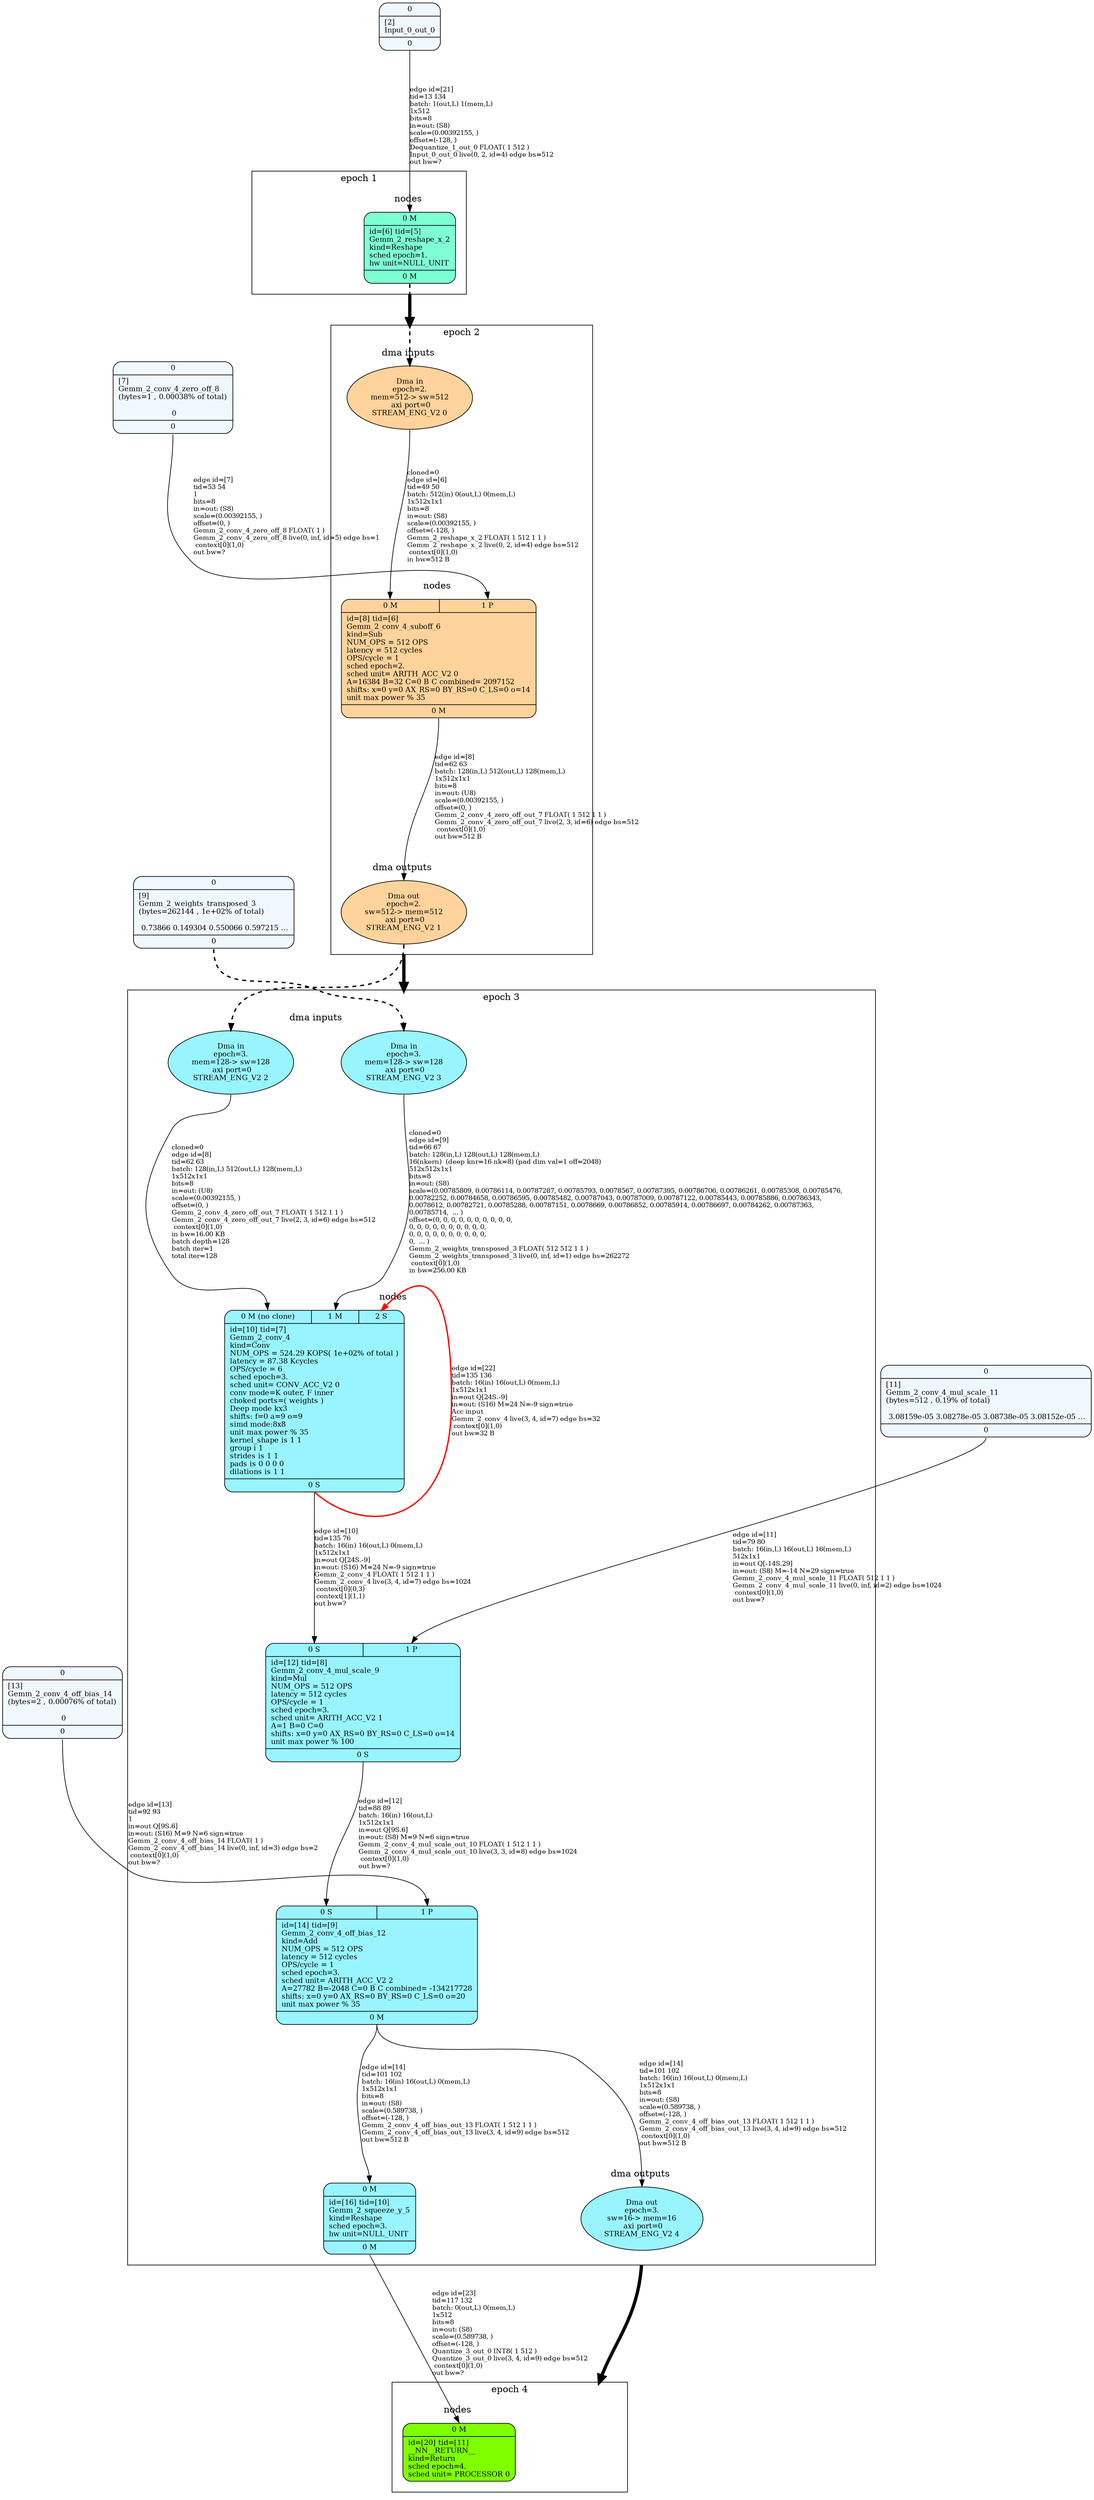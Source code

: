 digraph G {
graph [ fontsize=11 ];
node [ fontsize=11 ];
edge [ fontsize=10 ];
rankdir=BU
ranksep=1.5
nodesep=1
splines=spline
compound=true
Graphinfo [ label="" shape=plaintext, style=rounded, color=black, fontname="Arial-Bold" ];
subgraph cluster_1 { label="epoch 1"; fontsize=14; 
subgraph cluster_1_nodes { label="nodes "; peripheries=0;
Gemm_2_reshape_x_2 ;  }

subgraph cluster_dma_1_in { label=""; peripheries=0;
dummy_1[ style=invis ];  };
 }
subgraph cluster_2 { label="epoch 2"; fontsize=14; 
subgraph cluster_2_nodes { label="nodes "; peripheries=0;
Gemm_2_conv_4_suboff_6 ;  }

subgraph cluster_dma_2_in { label="dma inputs "; peripheries=0;
dma_0i2 ;  };

subgraph cluster_dma_2_out { label="dma outputs "; peripheries=0;
dma_1i2 ;  }
 }
Gemm_2_reshape_x_2:s -> dma_0i2:n [ltail="cluster_1" lhead=cluster_2 strength=1000 penwidth=5];
subgraph cluster_3 { label="epoch 3"; fontsize=14; 
subgraph cluster_3_nodes { label="nodes "; peripheries=0;
Gemm_2_conv_4 ; Gemm_2_conv_4_mul_scale_9 ; Gemm_2_conv_4_off_bias_12 ; Gemm_2_squeeze_y_5 ;  }

subgraph cluster_dma_3_in { label="dma inputs "; peripheries=0;
dma_3i3 ; dma_2i3 ;  };

subgraph cluster_dma_3_out { label="dma outputs "; peripheries=0;
dma_4i3 ;  }
 }
dma_1i2:s -> dma_3i3:n [ltail="cluster_2" lhead=cluster_3 strength=1000 penwidth=5];
subgraph cluster_4 { label="epoch 4"; fontsize=14; 
subgraph cluster_4_nodes { label="nodes "; peripheries=0;
__NN__RETURN__ ;  }

subgraph cluster_dma_4_in { label=""; peripheries=0;
dummy_4[ style=invis ];  };
 }
dma_4i3:s -> dummy_4:n [ltail="cluster_3" lhead=cluster_4 strength=1000 penwidth=5];
Gemm_2_conv_4_off_bias_14 [ label="{ { <i0> 0} |  [13]\lGemm_2_conv_4_off_bias_14\l(bytes=2 , 0.00076% of total)\l\l 0 | { <o0> 0} }", shape=record, fillcolor="aliceblue", style="rounded,filled"  ] ;
Input_0_out_0 [ label="{ { <i0> 0} |  [2]\lInput_0_out_0 | { <o0> 0} }", shape=record, fillcolor="aliceblue", style="rounded,filled"  ] ;
Gemm_2_weights_transposed_3 [ label="{ { <i0> 0} |  [9]\lGemm_2_weights_transposed_3\l(bytes=262144 , 1e+02% of total)\l\l 0.73866 0.149304 0.550066 0.597215 ... | { <o0> 0} }", shape=record, fillcolor="aliceblue", style="rounded,filled"  ] ;
Gemm_2_conv_4_mul_scale_11 [ label="{ { <i0> 0} |  [11]\lGemm_2_conv_4_mul_scale_11\l(bytes=512 , 0.19% of total)\l\l 3.08159e-05 3.08278e-05 3.08738e-05 3.08152e-05 ... | { <o0> 0} }", shape=record, fillcolor="aliceblue", style="rounded,filled"  ] ;
Gemm_2_conv_4_zero_off_8 [ label="{ { <i0> 0} |  [7]\lGemm_2_conv_4_zero_off_8\l(bytes=1 , 0.00038% of total)\l\l 0 | { <o0> 0} }", shape=record, fillcolor="aliceblue", style="rounded,filled"  ] ;
Gemm_2_reshape_x_2 [ label="{ { < i0>  0 M } | id=[6] tid=[5]\lGemm_2_reshape_x_2\lkind=Reshape\lsched epoch=1.\lhw unit=NULL_UNIT\l | { < o0>  0 M } }", shape=record, fillcolor="aquamarine", style="rounded,filled"  ] ;
dma_1i2 [ label="Dma out\nepoch=2.\nsw=512-> mem=512
 axi port=0\nSTREAM_ENG_V2 1", shape=ellipse, width=0.1, fillcolor="burlywood1", style="rounded,filled"  ]
Gemm_2_conv_4_suboff_6:o0:s->dma_1i2:n [ label="edge id=[8]\ltid=62 63\lbatch: 128(in,L) 512(out,L) 128(mem,L) \l1x512x1x1\lbits=8\lin=out: (U8)\lscale=(0.00392155, )\loffset=(0, )\lGemm_2_conv_4_zero_off_out_7 FLOAT( 1 512 1 1 )\lGemm_2_conv_4_zero_off_out_7 live(2, 3, id=6) edge bs=512\l context[0](1,0)\lout bw=512 B\l" ]; 
dma_0i2 [ label="Dma in\nepoch=2.\nmem=512-> sw=512
 axi port=0\nSTREAM_ENG_V2 0", shape=ellipse, width=0.1, fillcolor="burlywood1", style="rounded,filled"  ]
Gemm_2_conv_4_suboff_6 [ label="{ { < i0>  0 M  | < i1>  1 P } | id=[8] tid=[6]\lGemm_2_conv_4_suboff_6\lkind=Sub\lNUM_OPS = 512 OPS\llatency = 512 cycles\lOPS/cycle = 1\lsched epoch=2.\lsched unit= ARITH_ACC_V2 0\lA=16384 B=32 C=0 B C combined= 2097152\lshifts: x=0 y=0 AX_RS=0 BY_RS=0 C_LS=0 o=14\lunit max power % 35\l | { < o0>  0 M } }", shape=record, fillcolor="burlywood1", style="rounded,filled"  ] ;
dma_2i3 [ label="Dma in\nepoch=3.\nmem=128-> sw=128
 axi port=0\nSTREAM_ENG_V2 2", shape=ellipse, width=0.1, fillcolor="cadetblue1", style="rounded,filled"  ]
dma_3i3 [ label="Dma in\nepoch=3.\nmem=128-> sw=128
 axi port=0\nSTREAM_ENG_V2 3", shape=ellipse, width=0.1, fillcolor="cadetblue1", style="rounded,filled"  ]
Gemm_2_conv_4 [ label="{ { < i0>  0 M (no clone)  | < i1>  1 M  | < i2>  2 S } | id=[10] tid=[7]\lGemm_2_conv_4\lkind=Conv\lNUM_OPS = 524.29 KOPS( 1e+02% of total )\llatency = 87.38 Kcycles\lOPS/cycle = 6\lsched epoch=3.\lsched unit= CONV_ACC_V2 0\lconv mode=K outer, F inner\lchoked ports=( weights  )\lDeep mode kx3\lshifts: f=0 a=9 o=9\lsimd mode:8x8\lunit max power % 35\lkernel_shape is 1 1\lgroup i 1\lstrides is 1 1\lpads is 0 0 0 0\ldilations is 1 1\l | { < o0>  0 S } }", shape=record, fillcolor="cadetblue1", style="rounded,filled"  ] ;
Gemm_2_conv_4_mul_scale_9 [ label="{ { < i0>  0 S  | < i1>  1 P } | id=[12] tid=[8]\lGemm_2_conv_4_mul_scale_9\lkind=Mul\lNUM_OPS = 512 OPS\llatency = 512 cycles\lOPS/cycle = 1\lsched epoch=3.\lsched unit= ARITH_ACC_V2 1\lA=1 B=0 C=0\lshifts: x=0 y=0 AX_RS=0 BY_RS=0 C_LS=0 o=14\lunit max power % 100\l | { < o0>  0 S } }", shape=record, fillcolor="cadetblue1", style="rounded,filled"  ] ;
dma_4i3 [ label="Dma out\nepoch=3.\nsw=16-> mem=16
 axi port=0\nSTREAM_ENG_V2 4", shape=ellipse, width=0.1, fillcolor="cadetblue1", style="rounded,filled"  ]
Gemm_2_conv_4_off_bias_12:o0:s->dma_4i3:n [ label="edge id=[14]\ltid=101 102\lbatch: 16(in) 16(out,L) 0(mem,L) \l1x512x1x1\lbits=8\lin=out: (S8)\lscale=(0.589738, )\loffset=(-128, )\lGemm_2_conv_4_off_bias_out_13 FLOAT( 1 512 1 1 )\lGemm_2_conv_4_off_bias_out_13 live(3, 4, id=9) edge bs=512\l context[0](1,0)\lout bw=512 B\l" ]; 
Gemm_2_conv_4_off_bias_12 [ label="{ { < i0>  0 S  | < i1>  1 P } | id=[14] tid=[9]\lGemm_2_conv_4_off_bias_12\lkind=Add\lNUM_OPS = 512 OPS\llatency = 512 cycles\lOPS/cycle = 1\lsched epoch=3.\lsched unit= ARITH_ACC_V2 2\lA=27782 B=-2048 C=0 B C combined= -134217728\lshifts: x=0 y=0 AX_RS=0 BY_RS=0 C_LS=0 o=20\lunit max power % 35\l | { < o0>  0 M } }", shape=record, fillcolor="cadetblue1", style="rounded,filled"  ] ;
Gemm_2_squeeze_y_5 [ label="{ { < i0>  0 M } | id=[16] tid=[10]\lGemm_2_squeeze_y_5\lkind=Reshape\lsched epoch=3.\lhw unit=NULL_UNIT\l | { < o0>  0 M } }", shape=record, fillcolor="cadetblue1", style="rounded,filled"  ] ;
__NN__RETURN__ [ label="{ { < i0>  0 M } | id=[20] tid=[11]\l__NN__RETURN__\lkind=Return\lsched epoch=4.\lsched unit= PROCESSOR 0\l}", shape=record, fillcolor="chartreuse", style="rounded,filled"  ] ;
Gemm_2_reshape_x_2:o0:s->dma_0i2:n [ penwidth=2, style=dashed  ]; 
dma_0i2:s->Gemm_2_conv_4_suboff_6:i0:n [ label="cloned=0\ledge id=[6]\ltid=49 50\lbatch: 512(in) 0(out,L) 0(mem,L) \l1x512x1x1\lbits=8\lin=out: (S8)\lscale=(0.00392155, )\loffset=(-128, )\lGemm_2_reshape_x_2 FLOAT( 1 512 1 1 )\lGemm_2_reshape_x_2 live(0, 2, id=4) edge bs=512\l context[0](1,0)\lin bw=512 B\l"   ]; 
Gemm_2_conv_4_zero_off_8:o0:s->Gemm_2_conv_4_suboff_6:i1:n [ label="edge id=[7]\ltid=53 54\l1\lbits=8\lin=out: (S8)\lscale=(0.00392155, )\loffset=(0, )\lGemm_2_conv_4_zero_off_8 FLOAT( 1 )\lGemm_2_conv_4_zero_off_8 live(0, inf, id=5) edge bs=1\l context[0](1,0)\lout bw=?\l" ]; 
dma_1i2:s->dma_2i3:n [ penwidth=2, style=dashed  ]; 
dma_2i3:s->Gemm_2_conv_4:i0:n [ label="cloned=0\ledge id=[8]\ltid=62 63\lbatch: 128(in,L) 512(out,L) 128(mem,L) \l1x512x1x1\lbits=8\lin=out: (U8)\lscale=(0.00392155, )\loffset=(0, )\lGemm_2_conv_4_zero_off_out_7 FLOAT( 1 512 1 1 )\lGemm_2_conv_4_zero_off_out_7 live(2, 3, id=6) edge bs=512\l context[0](1,0)\lin bw=16.00 KB\lbatch depth=128\lbatch iter=1\ltotal iter=128\l"   ]; 
Gemm_2_weights_transposed_3:o0:s->dma_3i3:n [ penwidth=2, style=dashed  ]; 
dma_3i3:s->Gemm_2_conv_4:i1:n [ label="cloned=0\ledge id=[9]\ltid=66 67\lbatch: 128(in,L) 128(out,L) 128(mem,L) \l16(nkern)  (deep knr=16 nk=8) (pad dim val=1 off=2048)\l512x512x1x1\lbits=8\lin=out: (S8)\lscale=(0.00785809, 0.00786114, 0.00787287, 0.00785793, 0.0078567, 0.00787395, 0.00786706, 0.00786261, 0.00785308, 0.00785476, \l0.00782252, 0.00784658, 0.00786595, 0.00785482, 0.00787043, 0.00787009, 0.00787122, 0.00785443, 0.00785886, 0.00786343, \l0.0078612, 0.00782721, 0.00785288, 0.00787151, 0.0078669, 0.00786852, 0.00785914, 0.00786697, 0.00784262, 0.00787363, \l0.00785714,  ... )\loffset=(0, 0, 0, 0, 0, 0, 0, 0, 0, 0, \l0, 0, 0, 0, 0, 0, 0, 0, 0, 0, \l0, 0, 0, 0, 0, 0, 0, 0, 0, 0, \l0,  ... )\lGemm_2_weights_transposed_3 FLOAT( 512 512 1 1 )\lGemm_2_weights_transposed_3 live(0, inf, id=1) edge bs=262272\l context[0](1,0)\lin bw=256.00 KB\l"   ]; 
Gemm_2_conv_4:o0:s->Gemm_2_conv_4_mul_scale_9:i0:n [ label="edge id=[10]\ltid=135 76\lbatch: 16(in) 16(out,L) 0(mem,L) \l1x512x1x1\lin=out Q[24S.-9]\lin=out: (S16) M=24 N=-9 sign=true\lGemm_2_conv_4 FLOAT( 1 512 1 1 )\lGemm_2_conv_4 live(3, 4, id=7) edge bs=1024\l context[0](0,3)\l context[1](1,1)\lout bw=?\l" ]; 
Gemm_2_conv_4_mul_scale_11:o0:s->Gemm_2_conv_4_mul_scale_9:i1:n [ label="edge id=[11]\ltid=79 80\lbatch: 16(in,L) 16(out,L) 16(mem,L) \l512x1x1\lin=out Q[-14S.29]\lin=out: (S8) M=-14 N=29 sign=true\lGemm_2_conv_4_mul_scale_11 FLOAT( 512 1 1 )\lGemm_2_conv_4_mul_scale_11 live(0, inf, id=2) edge bs=1024\l context[0](1,0)\lout bw=?\l" ]; 
Gemm_2_conv_4_mul_scale_9:o0:s->Gemm_2_conv_4_off_bias_12:i0:n [ label="edge id=[12]\ltid=88 89\lbatch: 16(in) 16(out,L) \l1x512x1x1\lin=out Q[9S.6]\lin=out: (S8) M=9 N=6 sign=true\lGemm_2_conv_4_mul_scale_out_10 FLOAT( 1 512 1 1 )\lGemm_2_conv_4_mul_scale_out_10 live(3, 3, id=8) edge bs=1024\l context[0](1,0)\lout bw=?\l" ]; 
Gemm_2_conv_4_off_bias_14:o0:s->Gemm_2_conv_4_off_bias_12:i1:n [ label="edge id=[13]\ltid=92 93\l1\lin=out Q[9S.6]\lin=out: (S16) M=9 N=6 sign=true\lGemm_2_conv_4_off_bias_14 FLOAT( 1 )\lGemm_2_conv_4_off_bias_14 live(0, inf, id=3) edge bs=2\l context[0](1,0)\lout bw=?\l" ]; 
Gemm_2_conv_4_off_bias_12:o0:s->Gemm_2_squeeze_y_5:i0:n [ label="edge id=[14]\ltid=101 102\lbatch: 16(in) 16(out,L) 0(mem,L) \l1x512x1x1\lbits=8\lin=out: (S8)\lscale=(0.589738, )\loffset=(-128, )\lGemm_2_conv_4_off_bias_out_13 FLOAT( 1 512 1 1 )\lGemm_2_conv_4_off_bias_out_13 live(3, 4, id=9) edge bs=512\lout bw=512 B\l" ]; 
Input_0_out_0:o0:s->Gemm_2_reshape_x_2:i0:n [ label="edge id=[21]\ltid=13 134\lbatch: 1(out,L) 1(mem,L) \l1x512\lbits=8\lin=out: (S8)\lscale=(0.00392155, )\loffset=(-128, )\lDequantize_1_out_0 FLOAT( 1 512 )\lInput_0_out_0 live(0, 2, id=4) edge bs=512\lout bw=?\l" ]; 
Gemm_2_conv_4:o0:s->Gemm_2_conv_4:i2:n [ label="edge id=[22]\ltid=135 136\lbatch: 16(in) 16(out,L) 0(mem,L) \l1x512x1x1\lin=out Q[24S.-9]\lin=out: (S16) M=24 N=-9 sign=true\lAcc input\lGemm_2_conv_4 live(3, 4, id=7) edge bs=32\l context[0](1,0)\lout bw=32 B\l", color=red, penwidth=2  ]; 
Gemm_2_squeeze_y_5:o0:s->__NN__RETURN__:i0:n [ label="edge id=[23]\ltid=117 132\lbatch: 0(out,L) 0(mem,L) \l1x512\lbits=8\lin=out: (S8)\lscale=(0.589738, )\loffset=(-128, )\lQuantize_3_out_0 INT8( 1 512 )\lQuantize_3_out_0 live(3, 4, id=9) edge bs=512\l context[0](1,0)\lout bw=?\l" ]; 
}
